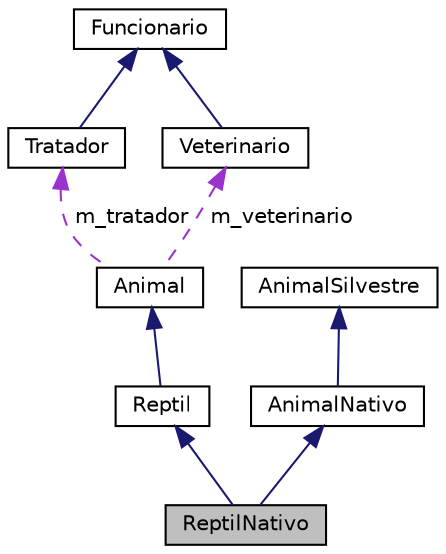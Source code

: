 digraph "ReptilNativo"
{
  edge [fontname="Helvetica",fontsize="10",labelfontname="Helvetica",labelfontsize="10"];
  node [fontname="Helvetica",fontsize="10",shape=record];
  Node5 [label="ReptilNativo",height=0.2,width=0.4,color="black", fillcolor="grey75", style="filled", fontcolor="black"];
  Node6 -> Node5 [dir="back",color="midnightblue",fontsize="10",style="solid",fontname="Helvetica"];
  Node6 [label="Reptil",height=0.2,width=0.4,color="black", fillcolor="white", style="filled",URL="$classReptil.html"];
  Node7 -> Node6 [dir="back",color="midnightblue",fontsize="10",style="solid",fontname="Helvetica"];
  Node7 [label="Animal",height=0.2,width=0.4,color="black", fillcolor="white", style="filled",URL="$classAnimal.html"];
  Node8 -> Node7 [dir="back",color="darkorchid3",fontsize="10",style="dashed",label=" m_tratador" ,fontname="Helvetica"];
  Node8 [label="Tratador",height=0.2,width=0.4,color="black", fillcolor="white", style="filled",URL="$classTratador.html"];
  Node9 -> Node8 [dir="back",color="midnightblue",fontsize="10",style="solid",fontname="Helvetica"];
  Node9 [label="Funcionario",height=0.2,width=0.4,color="black", fillcolor="white", style="filled",URL="$classFuncionario.html"];
  Node10 -> Node7 [dir="back",color="darkorchid3",fontsize="10",style="dashed",label=" m_veterinario" ,fontname="Helvetica"];
  Node10 [label="Veterinario",height=0.2,width=0.4,color="black", fillcolor="white", style="filled",URL="$classVeterinario.html"];
  Node9 -> Node10 [dir="back",color="midnightblue",fontsize="10",style="solid",fontname="Helvetica"];
  Node11 -> Node5 [dir="back",color="midnightblue",fontsize="10",style="solid",fontname="Helvetica"];
  Node11 [label="AnimalNativo",height=0.2,width=0.4,color="black", fillcolor="white", style="filled",URL="$classAnimalNativo.html"];
  Node12 -> Node11 [dir="back",color="midnightblue",fontsize="10",style="solid",fontname="Helvetica"];
  Node12 [label="AnimalSilvestre",height=0.2,width=0.4,color="black", fillcolor="white", style="filled",URL="$classAnimalSilvestre.html"];
}
